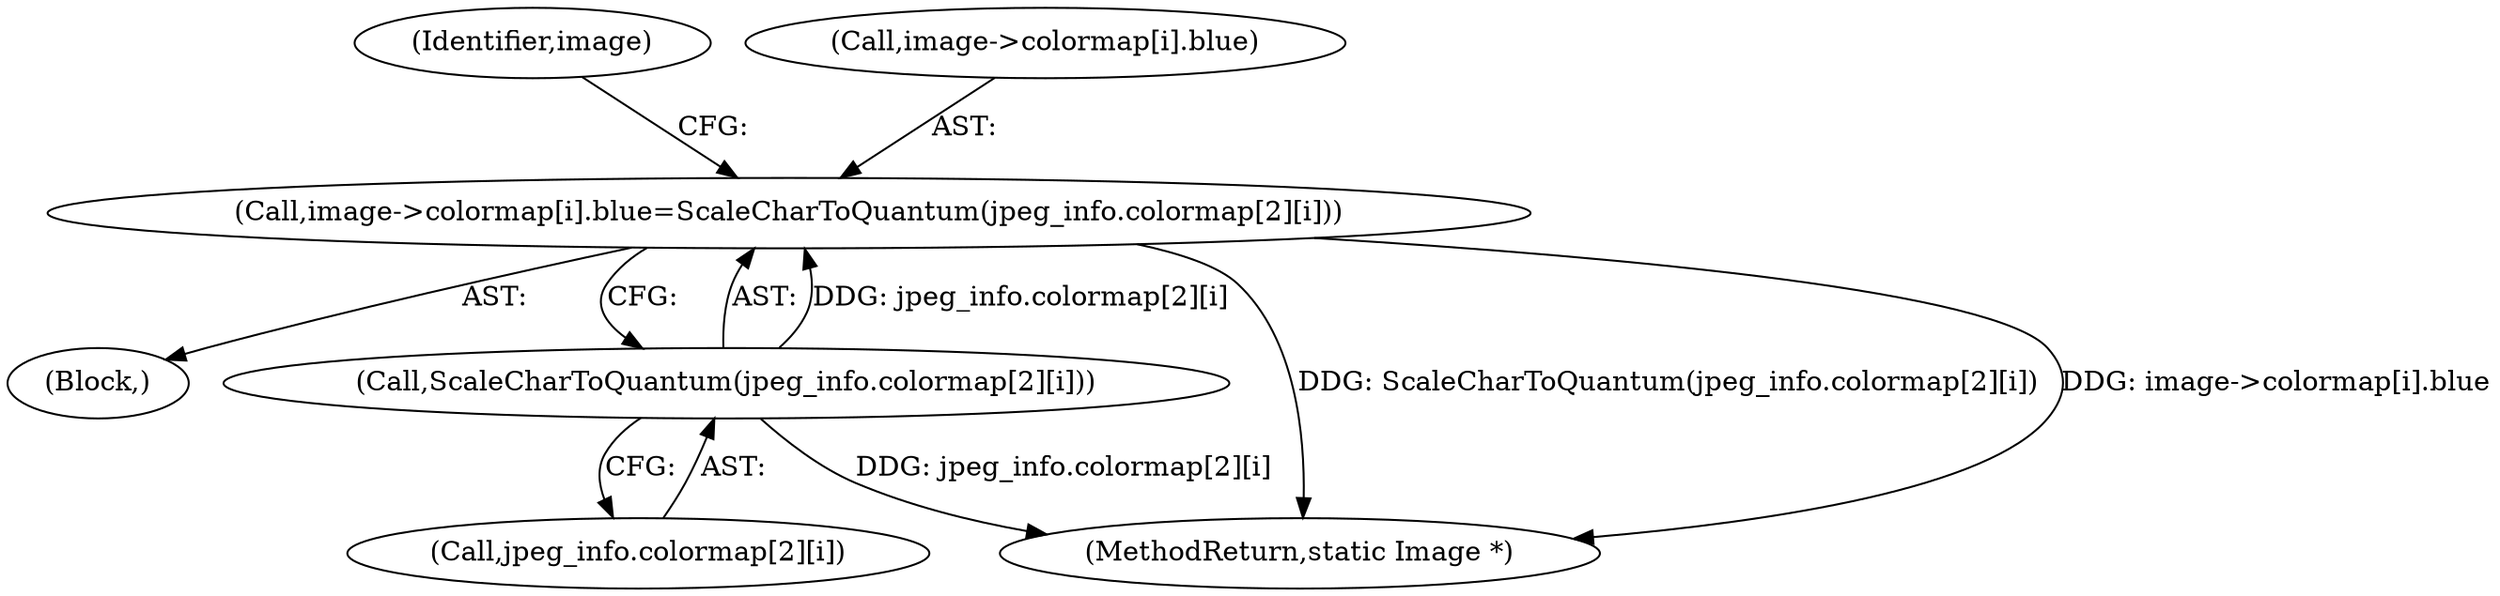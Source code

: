 digraph "0_ImageMagick_58cf5bf4fade82e3b510e8f3463a967278a3e410@pointer" {
"1001322" [label="(Call,image->colormap[i].blue=ScaleCharToQuantum(jpeg_info.colormap[2][i]))"];
"1001330" [label="(Call,ScaleCharToQuantum(jpeg_info.colormap[2][i]))"];
"1001289" [label="(Block,)"];
"1001330" [label="(Call,ScaleCharToQuantum(jpeg_info.colormap[2][i]))"];
"1001853" [label="(MethodReturn,static Image *)"];
"1001331" [label="(Call,jpeg_info.colormap[2][i])"];
"1001322" [label="(Call,image->colormap[i].blue=ScaleCharToQuantum(jpeg_info.colormap[2][i]))"];
"1001342" [label="(Identifier,image)"];
"1001323" [label="(Call,image->colormap[i].blue)"];
"1001322" -> "1001289"  [label="AST: "];
"1001322" -> "1001330"  [label="CFG: "];
"1001323" -> "1001322"  [label="AST: "];
"1001330" -> "1001322"  [label="AST: "];
"1001342" -> "1001322"  [label="CFG: "];
"1001322" -> "1001853"  [label="DDG: ScaleCharToQuantum(jpeg_info.colormap[2][i])"];
"1001322" -> "1001853"  [label="DDG: image->colormap[i].blue"];
"1001330" -> "1001322"  [label="DDG: jpeg_info.colormap[2][i]"];
"1001330" -> "1001331"  [label="CFG: "];
"1001331" -> "1001330"  [label="AST: "];
"1001330" -> "1001853"  [label="DDG: jpeg_info.colormap[2][i]"];
}
